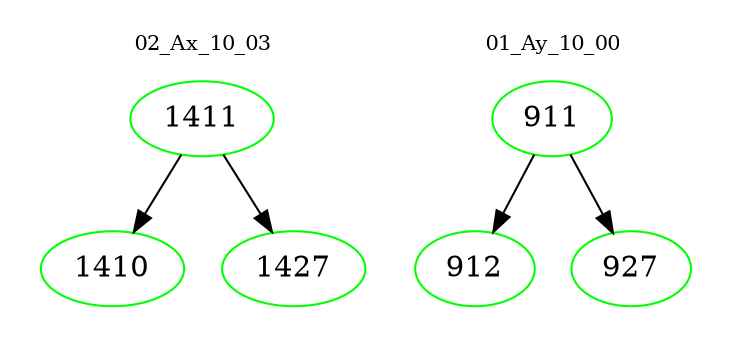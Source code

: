 digraph{
subgraph cluster_0 {
color = white
label = "02_Ax_10_03";
fontsize=10;
T0_1411 [label="1411", color="green"]
T0_1411 -> T0_1410 [color="black"]
T0_1410 [label="1410", color="green"]
T0_1411 -> T0_1427 [color="black"]
T0_1427 [label="1427", color="green"]
}
subgraph cluster_1 {
color = white
label = "01_Ay_10_00";
fontsize=10;
T1_911 [label="911", color="green"]
T1_911 -> T1_912 [color="black"]
T1_912 [label="912", color="green"]
T1_911 -> T1_927 [color="black"]
T1_927 [label="927", color="green"]
}
}
